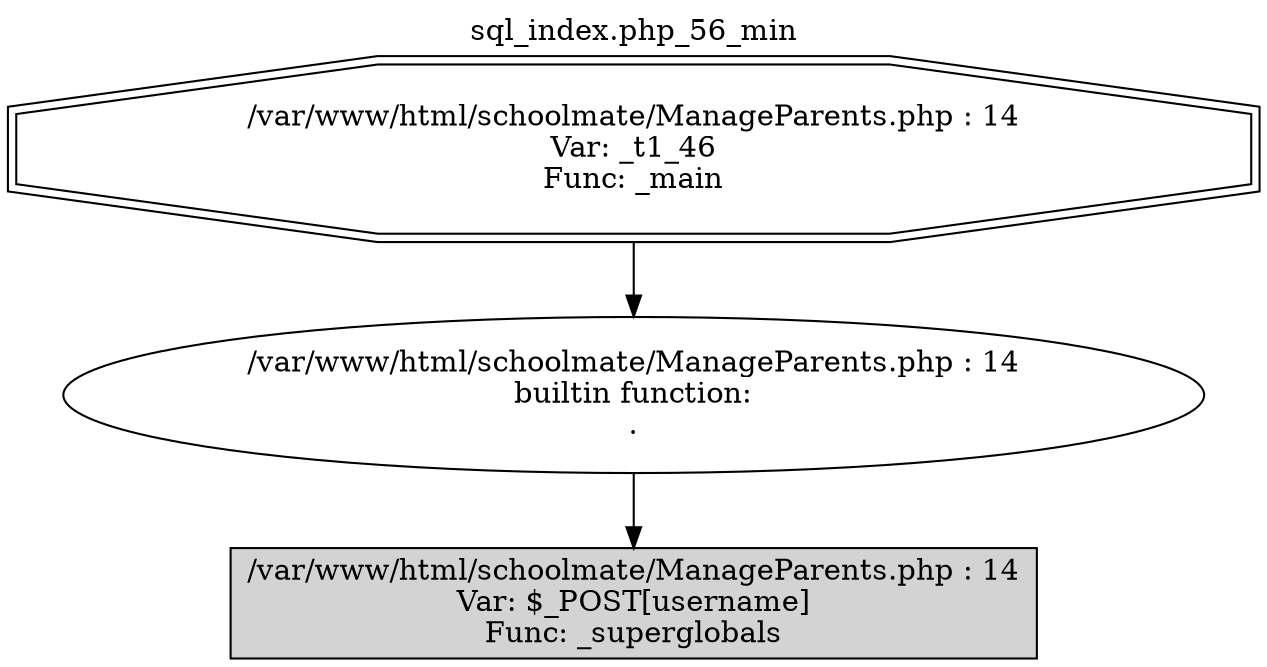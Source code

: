digraph cfg {
  label="sql_index.php_56_min";
  labelloc=t;
  n1 [shape=doubleoctagon, label="/var/www/html/schoolmate/ManageParents.php : 14\nVar: _t1_46\nFunc: _main\n"];
  n2 [shape=ellipse, label="/var/www/html/schoolmate/ManageParents.php : 14\nbuiltin function:\n.\n"];
  n3 [shape=box, label="/var/www/html/schoolmate/ManageParents.php : 14\nVar: $_POST[username]\nFunc: _superglobals\n",style=filled];
  n1 -> n2;
  n2 -> n3;
}
